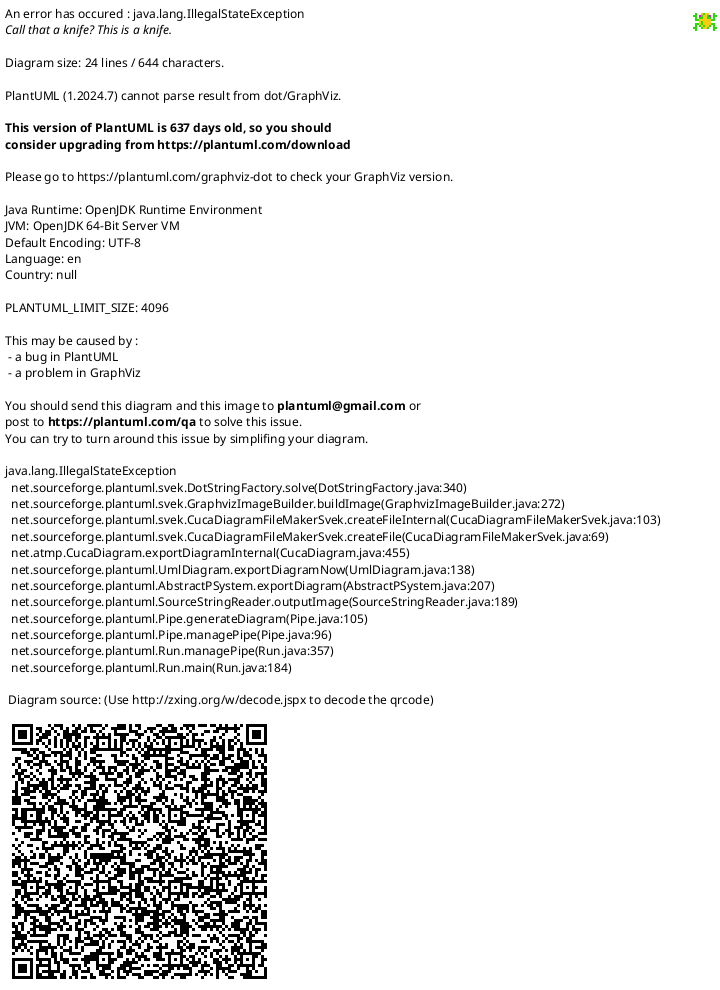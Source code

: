 @startuml DevelopmentView
skinparam componentStyle rectangle
skinparam linetype ortho

package "VR Chatbot System" {
  [ActionManager] as AM
  [AIConversationController] as AICC
  [AIRequest]
  [Questionnaire]
  [WatchManager]
  [Transcribe]
  [ServerTranscriptionManager]
}

AM --> [AICC] : Provides upload data
AICC --> [AIRequest] : Creates and configures
AICC --> [Transcribe] : Starts/ends recording
AICC --> AM : Adds chat message
Transcribe --> [ServerTranscriptionManager] : Sends audio for transcription
Transcribe --> AICC : Sends final transcript
Questionnaire --> AM : Sets user info
WatchManager --> AM : Logs steps/tasks

@enduml
